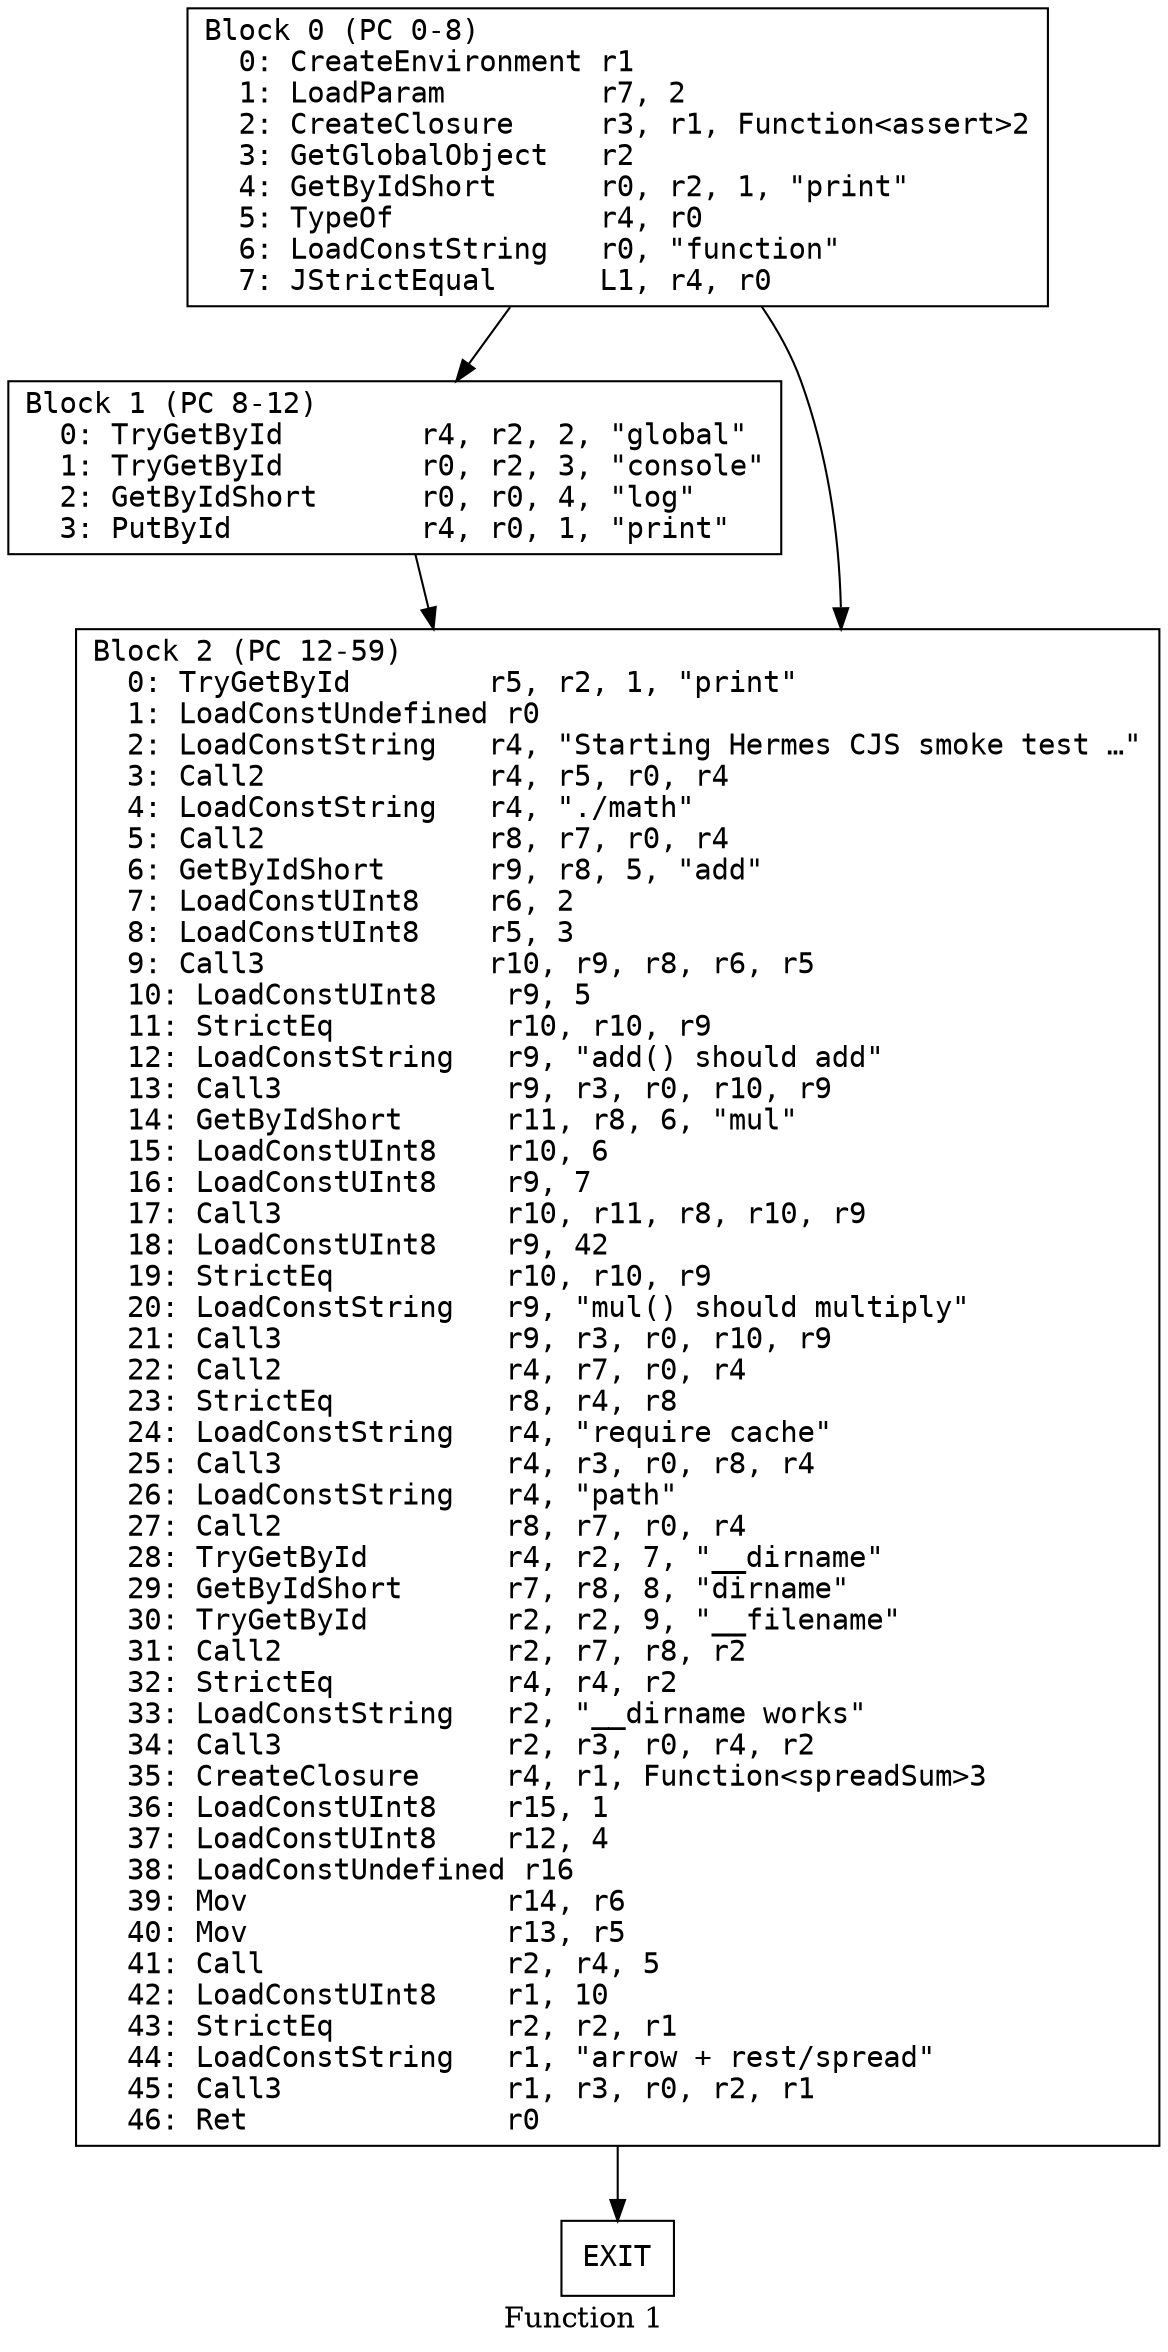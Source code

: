 // Function 1 from cjs_v96
// Generated from data/cjs_v96.dot

digraph {
  rankdir=TB;
  node [shape=box, fontname="monospace"];

  label = "Function 1";
  style = filled;
  color = lightgrey;

  f1_n0 [ label = "Block 0 (PC 0-8)\l  0: CreateEnvironment r1\l  1: LoadParam         r7, 2\l  2: CreateClosure     r3, r1, Function<assert>2\l  3: GetGlobalObject   r2\l  4: GetByIdShort      r0, r2, 1, \"print\"\l  5: TypeOf            r4, r0\l  6: LoadConstString   r0, \"function\"\l  7: JStrictEqual      L1, r4, r0\l" ]
  f1_n1 [ label = "Block 1 (PC 8-12)\l  0: TryGetById        r4, r2, 2, \"global\"\l  1: TryGetById        r0, r2, 3, \"console\"\l  2: GetByIdShort      r0, r0, 4, \"log\"\l  3: PutById           r4, r0, 1, \"print\"\l" ]
  f1_n2 [ label = "Block 2 (PC 12-59)\l  0: TryGetById        r5, r2, 1, \"print\"\l  1: LoadConstUndefined r0\l  2: LoadConstString   r4, \"Starting Hermes CJS smoke test …\"\l  3: Call2             r4, r5, r0, r4\l  4: LoadConstString   r4, \"./math\"\l  5: Call2             r8, r7, r0, r4\l  6: GetByIdShort      r9, r8, 5, \"add\"\l  7: LoadConstUInt8    r6, 2\l  8: LoadConstUInt8    r5, 3\l  9: Call3             r10, r9, r8, r6, r5\l  10: LoadConstUInt8    r9, 5\l  11: StrictEq          r10, r10, r9\l  12: LoadConstString   r9, \"add() should add\"\l  13: Call3             r9, r3, r0, r10, r9\l  14: GetByIdShort      r11, r8, 6, \"mul\"\l  15: LoadConstUInt8    r10, 6\l  16: LoadConstUInt8    r9, 7\l  17: Call3             r10, r11, r8, r10, r9\l  18: LoadConstUInt8    r9, 42\l  19: StrictEq          r10, r10, r9\l  20: LoadConstString   r9, \"mul() should multiply\"\l  21: Call3             r9, r3, r0, r10, r9\l  22: Call2             r4, r7, r0, r4\l  23: StrictEq          r8, r4, r8\l  24: LoadConstString   r4, \"require cache\"\l  25: Call3             r4, r3, r0, r8, r4\l  26: LoadConstString   r4, \"path\"\l  27: Call2             r8, r7, r0, r4\l  28: TryGetById        r4, r2, 7, \"__dirname\"\l  29: GetByIdShort      r7, r8, 8, \"dirname\"\l  30: TryGetById        r2, r2, 9, \"__filename\"\l  31: Call2             r2, r7, r8, r2\l  32: StrictEq          r4, r4, r2\l  33: LoadConstString   r2, \"__dirname works\"\l  34: Call3             r2, r3, r0, r4, r2\l  35: CreateClosure     r4, r1, Function<spreadSum>3\l  36: LoadConstUInt8    r15, 1\l  37: LoadConstUInt8    r12, 4\l  38: LoadConstUndefined r16\l  39: Mov               r14, r6\l  40: Mov               r13, r5\l  41: Call              r2, r4, 5\l  42: LoadConstUInt8    r1, 10\l  43: StrictEq          r2, r2, r1\l  44: LoadConstString   r1, \"arrow + rest/spread\"\l  45: Call3             r1, r3, r0, r2, r1\l  46: Ret               r0\l" ]
  f1_n3 [ label = "EXIT" ]

  f1_n0 -> f1_n2
  f1_n0 -> f1_n1
  f1_n1 -> f1_n2
  f1_n2 -> f1_n3
}

